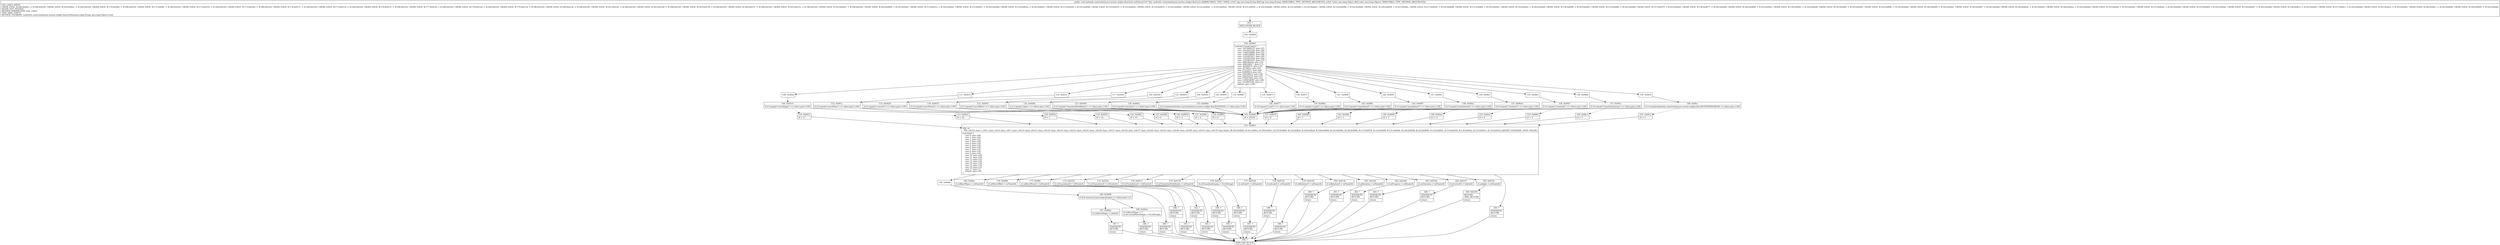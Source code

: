 digraph "CFG forandroidx.constraintlayout.motion.widget.KeyCycle.setValue(Ljava\/lang\/String;Ljava\/lang\/Object;)V" {
Node_103 [shape=record,label="{103\:\ ?|MTH_ENTER_BLOCK\l}"];
Node_105 [shape=record,label="{105\:\ 0x0000}"];
Node_106 [shape=record,label="{106\:\ 0x0005|switch(r3.hashCode()) \{\l    case \-1913008125: goto L97;\l    case \-1812823328: goto L94;\l    case \-1249320806: goto L91;\l    case \-1249320805: goto L88;\l    case \-1225497657: goto L85;\l    case \-1225497656: goto L82;\l    case \-1225497655: goto L79;\l    case \-908189618: goto L76;\l    case \-908189617: goto L73;\l    case \-40300674: goto L70;\l    case \-4379043: goto L67;\l    case 37232917: goto L64;\l    case 92909918: goto L61;\l    case 156108012: goto L58;\l    case 184161818: goto L55;\l    case 579057826: goto L52;\l    case 1530034690: goto L49;\l    case 1532805160: goto L3;\l    default: goto L100;\l\}\l}"];
Node_108 [shape=record,label="{108\:\ 0x000a}"];
Node_109 [shape=record,label="{109\:\ 0x0010|if (r3.equals(\"waveShape\") == false) goto L100\l}"];
Node_110 [shape=record,label="{110\:\ 0x0012|r0 = 17\l}"];
Node_163 [shape=record,label="{163\:\ 0x00d1|PHI: r0 \l  PHI: (r0v53 char) = (r0v1 char), (r0v4 char), (r0v7 char), (r0v10 char), (r0v13 char), (r0v16 char), (r0v19 char), (r0v22 char), (r0v25 char), (r0v28 char), (r0v31 char), (r0v34 char), (r0v37 char), (r0v40 char), (r0v43 char), (r0v46 char), (r0v49 char), (r0v52 char), (r0v76 char) binds: [B:162:0x00d0, B:161:0x00ce, B:158:0x00c3, B:155:0x00b9, B:152:0x00af, B:149:0x00a4, B:146:0x0099, B:143:0x008e, B:140:0x0084, B:137:0x0079, B:134:0x006f, B:131:0x0064, B:128:0x0058, B:125:0x004d, B:122:0x0041, B:119:0x0035, B:116:0x002a, B:113:0x001e, B:110:0x0012] A[DONT_GENERATE, DONT_INLINE]\l|switch(r0) \{\l    case 0: goto L46;\l    case 1: goto L44;\l    case 2: goto L42;\l    case 3: goto L40;\l    case 4: goto L38;\l    case 5: goto L36;\l    case 6: goto L34;\l    case 7: goto L32;\l    case 8: goto L30;\l    case 9: goto L28;\l    case 10: goto L26;\l    case 11: goto L24;\l    case 12: goto L22;\l    case 13: goto L20;\l    case 14: goto L18;\l    case 15: goto L16;\l    case 16: goto L14;\l    case 17: goto L7;\l    default: goto L48;\l\}\l}"];
Node_165 [shape=record,label="{165\:\ 0x00d6}"];
Node_166 [shape=record,label="{166\:\ 0x00d8|if ((r4 instanceof java.lang.Integer) == false) goto L12\l}"];
Node_167 [shape=record,label="{167\:\ 0x00da|r2.mWaveShape = toInt(r4)\l}"];
Node_187 [shape=record,label="{187\:\ ?|SYNTHETIC\lRETURN\l|return\l}"];
Node_104 [shape=record,label="{104\:\ ?|MTH_EXIT_BLOCK\l}"];
Node_168 [shape=record,label="{168\:\ 0x00e2|r2.mWaveShape = 7\lr2.mCustomWaveShape = r4.toString()\l}"];
Node_188 [shape=record,label="{188\:\ ?|SYNTHETIC\lRETURN\l|return\l}"];
Node_169 [shape=record,label="{169\:\ 0x00ec|r2.mWavePhase = toFloat(r4)\l}"];
Node_189 [shape=record,label="{189\:\ ?|SYNTHETIC\lRETURN\l|return\l}"];
Node_170 [shape=record,label="{170\:\ 0x00f4|r2.mWaveOffset = toFloat(r4)\l}"];
Node_190 [shape=record,label="{190\:\ ?|SYNTHETIC\lRETURN\l|return\l}"];
Node_171 [shape=record,label="{171\:\ 0x00fc|r2.mWavePeriod = toFloat(r4)\l}"];
Node_191 [shape=record,label="{191\:\ ?|SYNTHETIC\lRETURN\l|return\l}"];
Node_172 [shape=record,label="{172\:\ 0x0103|r2.mTranslationZ = toFloat(r4)\l}"];
Node_192 [shape=record,label="{192\:\ ?|SYNTHETIC\lRETURN\l|return\l}"];
Node_173 [shape=record,label="{173\:\ 0x010a|r2.mTranslationY = toFloat(r4)\l}"];
Node_193 [shape=record,label="{193\:\ ?|SYNTHETIC\lRETURN\l|return\l}"];
Node_174 [shape=record,label="{174\:\ 0x0111|r2.mTranslationX = toFloat(r4)\l}"];
Node_194 [shape=record,label="{194\:\ ?|SYNTHETIC\lRETURN\l|return\l}"];
Node_175 [shape=record,label="{175\:\ 0x0118|r2.mTransitionPathRotate = toFloat(r4)\l}"];
Node_195 [shape=record,label="{195\:\ ?|SYNTHETIC\lRETURN\l|return\l}"];
Node_176 [shape=record,label="{176\:\ 0x011f|r2.mTransitionEasing = r4.toString()\l}"];
Node_196 [shape=record,label="{196\:\ ?|SYNTHETIC\lRETURN\l|return\l}"];
Node_177 [shape=record,label="{177\:\ 0x0126|r2.mScaleY = toFloat(r4)\l}"];
Node_197 [shape=record,label="{197\:\ ?|SYNTHETIC\lRETURN\l|return\l}"];
Node_178 [shape=record,label="{178\:\ 0x012d|r2.mScaleX = toFloat(r4)\l}"];
Node_198 [shape=record,label="{198\:\ ?|SYNTHETIC\lRETURN\l|return\l}"];
Node_179 [shape=record,label="{179\:\ 0x0134|r2.mRotationY = toFloat(r4)\l}"];
Node_199 [shape=record,label="{199\:\ ?|SYNTHETIC\lRETURN\l|return\l}"];
Node_180 [shape=record,label="{180\:\ 0x013b|r2.mRotationX = toFloat(r4)\l}"];
Node_200 [shape=record,label="{200\:\ ?|SYNTHETIC\lRETURN\l|return\l}"];
Node_181 [shape=record,label="{181\:\ 0x0142|r2.mRotation = toFloat(r4)\l}"];
Node_201 [shape=record,label="{201\:\ ?|SYNTHETIC\lRETURN\l|return\l}"];
Node_182 [shape=record,label="{182\:\ 0x0149|r2.mProgress = toFloat(r4)\l}"];
Node_202 [shape=record,label="{202\:\ ?|SYNTHETIC\lRETURN\l|return\l}"];
Node_183 [shape=record,label="{183\:\ 0x0150|r2.mElevation = toFloat(r4)\l}"];
Node_203 [shape=record,label="{203\:\ ?|SYNTHETIC\lRETURN\l|return\l}"];
Node_184 [shape=record,label="{184\:\ 0x0157|r2.mCurveFit = toInt(r4)\l}"];
Node_204 [shape=record,label="{204\:\ ?|SYNTHETIC\lRETURN\l|return\l}"];
Node_185 [shape=record,label="{185\:\ 0x015e|r2.mAlpha = toFloat(r4)\l}"];
Node_186 [shape=record,label="{186\:\ 0x0165|RETURN\lORIG_RETURN\l|return\l}"];
Node_205 [shape=record,label="{205\:\ ?|SYNTHETIC\lRETURN\l|return\l}"];
Node_111 [shape=record,label="{111\:\ 0x0016}"];
Node_112 [shape=record,label="{112\:\ 0x001c|if (r3.equals(\"wavePhase\") == false) goto L100\l}"];
Node_113 [shape=record,label="{113\:\ 0x001e|r0 = 16\l}"];
Node_114 [shape=record,label="{114\:\ 0x0022}"];
Node_115 [shape=record,label="{115\:\ 0x0028|if (r3.equals(\"curveFit\") == false) goto L100\l}"];
Node_116 [shape=record,label="{116\:\ 0x002a|r0 = 1\l}"];
Node_117 [shape=record,label="{117\:\ 0x002d}"];
Node_118 [shape=record,label="{118\:\ 0x0033|if (r3.equals(\"wavePeriod\") == false) goto L100\l}"];
Node_119 [shape=record,label="{119\:\ 0x0035|r0 = 14\l}"];
Node_120 [shape=record,label="{120\:\ 0x0039}"];
Node_121 [shape=record,label="{121\:\ 0x003f|if (r3.equals(\"waveOffset\") == false) goto L100\l}"];
Node_122 [shape=record,label="{122\:\ 0x0041|r0 = 15\l}"];
Node_123 [shape=record,label="{123\:\ 0x0045}"];
Node_124 [shape=record,label="{124\:\ 0x004b|if (r3.equals(\"alpha\") == false) goto L100\l}"];
Node_125 [shape=record,label="{125\:\ 0x004d|r0 = 0\l}"];
Node_126 [shape=record,label="{126\:\ 0x0050}"];
Node_127 [shape=record,label="{127\:\ 0x0056|if (r3.equals(\"transitionPathRotate\") == false) goto L100\l}"];
Node_128 [shape=record,label="{128\:\ 0x0058|r0 = 'n'\l}"];
Node_129 [shape=record,label="{129\:\ 0x005c}"];
Node_130 [shape=record,label="{130\:\ 0x0062|if (r3.equals(\"elevation\") == false) goto L100\l}"];
Node_131 [shape=record,label="{131\:\ 0x0064|r0 = 2\l}"];
Node_132 [shape=record,label="{132\:\ 0x0067}"];
Node_133 [shape=record,label="{133\:\ 0x006d|if (r3.equals(androidx.constraintlayout.motion.widget.Key.ROTATION) == false) goto L100\l}"];
Node_134 [shape=record,label="{134\:\ 0x006f|r0 = 4\l}"];
Node_135 [shape=record,label="{135\:\ 0x0071}"];
Node_136 [shape=record,label="{136\:\ 0x0077|if (r3.equals(\"scaleY\") == false) goto L100\l}"];
Node_137 [shape=record,label="{137\:\ 0x0079|r0 = 'b'\l}"];
Node_138 [shape=record,label="{138\:\ 0x007c}"];
Node_139 [shape=record,label="{139\:\ 0x0082|if (r3.equals(\"scaleX\") == false) goto L100\l}"];
Node_140 [shape=record,label="{140\:\ 0x0084|r0 = 7\l}"];
Node_141 [shape=record,label="{141\:\ 0x0086}"];
Node_142 [shape=record,label="{142\:\ 0x008c|if (r3.equals(\"translationZ\") == false) goto L100\l}"];
Node_143 [shape=record,label="{143\:\ 0x008e|r0 = 'r'\l}"];
Node_144 [shape=record,label="{144\:\ 0x0091}"];
Node_145 [shape=record,label="{145\:\ 0x0097|if (r3.equals(\"translationY\") == false) goto L100\l}"];
Node_146 [shape=record,label="{146\:\ 0x0099|r0 = 'f'\l}"];
Node_147 [shape=record,label="{147\:\ 0x009c}"];
Node_148 [shape=record,label="{148\:\ 0x00a2|if (r3.equals(\"translationX\") == false) goto L100\l}"];
Node_149 [shape=record,label="{149\:\ 0x00a4|r0 = 11\l}"];
Node_150 [shape=record,label="{150\:\ 0x00a7}"];
Node_151 [shape=record,label="{151\:\ 0x00ad|if (r3.equals(\"rotationY\") == false) goto L100\l}"];
Node_152 [shape=record,label="{152\:\ 0x00af|r0 = 6\l}"];
Node_153 [shape=record,label="{153\:\ 0x00b1}"];
Node_154 [shape=record,label="{154\:\ 0x00b7|if (r3.equals(\"rotationX\") == false) goto L100\l}"];
Node_155 [shape=record,label="{155\:\ 0x00b9|r0 = 5\l}"];
Node_156 [shape=record,label="{156\:\ 0x00bb}"];
Node_157 [shape=record,label="{157\:\ 0x00c1|if (r3.equals(\"transitionEasing\") == false) goto L100\l}"];
Node_158 [shape=record,label="{158\:\ 0x00c3|r0 = 't'\l}"];
Node_159 [shape=record,label="{159\:\ 0x00c6}"];
Node_160 [shape=record,label="{160\:\ 0x00cc|if (r3.equals(androidx.constraintlayout.motion.widget.Key.MOTIONPROGRESS) == false) goto L100\l}"];
Node_161 [shape=record,label="{161\:\ 0x00ce|r0 = 3\l}"];
Node_162 [shape=record,label="{162\:\ 0x00d0|r0 = 65535\l}"];
MethodNode[shape=record,label="{public void androidx.constraintlayout.motion.widget.KeyCycle.setValue((r2v0 'this' androidx.constraintlayout.motion.widget.KeyCycle A[IMMUTABLE_TYPE, THIS]), (r3v0 'tag' java.lang.String A[D('tag' java.lang.String), IMMUTABLE_TYPE, METHOD_ARGUMENT]), (r4v0 'value' java.lang.Object A[D('value' java.lang.Object), IMMUTABLE_TYPE, METHOD_ARGUMENT]))  | USE_LINES_HINTS\lCROSS_EDGE: B:168:0x00e2 \-\> B:186:0x0165, CROSS_EDGE: B:169:0x00ec \-\> B:186:0x0165, CROSS_EDGE: B:170:0x00f4 \-\> B:186:0x0165, CROSS_EDGE: B:171:0x00fc \-\> B:186:0x0165, CROSS_EDGE: B:172:0x0103 \-\> B:186:0x0165, CROSS_EDGE: B:173:0x010a \-\> B:186:0x0165, CROSS_EDGE: B:174:0x0111 \-\> B:186:0x0165, CROSS_EDGE: B:175:0x0118 \-\> B:186:0x0165, CROSS_EDGE: B:176:0x011f \-\> B:186:0x0165, CROSS_EDGE: B:177:0x0126 \-\> B:186:0x0165, CROSS_EDGE: B:178:0x012d \-\> B:186:0x0165, CROSS_EDGE: B:179:0x0134 \-\> B:186:0x0165, CROSS_EDGE: B:180:0x013b \-\> B:186:0x0165, CROSS_EDGE: B:181:0x0142 \-\> B:186:0x0165, CROSS_EDGE: B:182:0x0149 \-\> B:186:0x0165, CROSS_EDGE: B:183:0x0150 \-\> B:186:0x0165, CROSS_EDGE: B:184:0x0157 \-\> B:186:0x0165, CROSS_EDGE: B:185:0x015e \-\> B:186:0x0165, CROSS_EDGE: B:163:0x00d1 \-\> B:186:0x0165, CROSS_EDGE: B:162:0x00d0 \-\> B:163:0x00d1, CROSS_EDGE: B:113:0x001e \-\> B:163:0x00d1, CROSS_EDGE: B:112:0x001c \-\> B:162:0x00d0, CROSS_EDGE: B:116:0x002a \-\> B:163:0x00d1, CROSS_EDGE: B:115:0x0028 \-\> B:162:0x00d0, CROSS_EDGE: B:119:0x0035 \-\> B:163:0x00d1, CROSS_EDGE: B:118:0x0033 \-\> B:162:0x00d0, CROSS_EDGE: B:122:0x0041 \-\> B:163:0x00d1, CROSS_EDGE: B:121:0x003f \-\> B:162:0x00d0, CROSS_EDGE: B:125:0x004d \-\> B:163:0x00d1, CROSS_EDGE: B:124:0x004b \-\> B:162:0x00d0, CROSS_EDGE: B:128:0x0058 \-\> B:163:0x00d1, CROSS_EDGE: B:127:0x0056 \-\> B:162:0x00d0, CROSS_EDGE: B:131:0x0064 \-\> B:163:0x00d1, CROSS_EDGE: B:130:0x0062 \-\> B:162:0x00d0, CROSS_EDGE: B:134:0x006f \-\> B:163:0x00d1, CROSS_EDGE: B:133:0x006d \-\> B:162:0x00d0, CROSS_EDGE: B:137:0x0079 \-\> B:163:0x00d1, CROSS_EDGE: B:136:0x0077 \-\> B:162:0x00d0, CROSS_EDGE: B:140:0x0084 \-\> B:163:0x00d1, CROSS_EDGE: B:139:0x0082 \-\> B:162:0x00d0, CROSS_EDGE: B:143:0x008e \-\> B:163:0x00d1, CROSS_EDGE: B:142:0x008c \-\> B:162:0x00d0, CROSS_EDGE: B:146:0x0099 \-\> B:163:0x00d1, CROSS_EDGE: B:145:0x0097 \-\> B:162:0x00d0, CROSS_EDGE: B:149:0x00a4 \-\> B:163:0x00d1, CROSS_EDGE: B:148:0x00a2 \-\> B:162:0x00d0, CROSS_EDGE: B:152:0x00af \-\> B:163:0x00d1, CROSS_EDGE: B:151:0x00ad \-\> B:162:0x00d0, CROSS_EDGE: B:155:0x00b9 \-\> B:163:0x00d1, CROSS_EDGE: B:154:0x00b7 \-\> B:162:0x00d0, CROSS_EDGE: B:158:0x00c3 \-\> B:163:0x00d1, CROSS_EDGE: B:157:0x00c1 \-\> B:162:0x00d0, CROSS_EDGE: B:161:0x00ce \-\> B:163:0x00d1, CROSS_EDGE: B:160:0x00cc \-\> B:162:0x00d0, CROSS_EDGE: B:106:0x0005 \-\> B:162:0x00d0\lINLINE_NOT_NEEDED\lMETHOD_PARAMETERS: [tag, value]\lTYPE_VARS: EMPTY\lMETHOD_OVERRIDE: [androidx.constraintlayout.motion.widget.Key.setValue(java.lang.String, java.lang.Object):void]\l}"];
MethodNode -> Node_103;Node_103 -> Node_105;
Node_105 -> Node_106;
Node_106 -> Node_108;
Node_106 -> Node_111;
Node_106 -> Node_114;
Node_106 -> Node_117;
Node_106 -> Node_120;
Node_106 -> Node_123;
Node_106 -> Node_126;
Node_106 -> Node_129;
Node_106 -> Node_132;
Node_106 -> Node_135;
Node_106 -> Node_138;
Node_106 -> Node_141;
Node_106 -> Node_144;
Node_106 -> Node_147;
Node_106 -> Node_150;
Node_106 -> Node_153;
Node_106 -> Node_156;
Node_106 -> Node_159;
Node_106 -> Node_162;
Node_108 -> Node_109;
Node_109 -> Node_110[style=dashed];
Node_109 -> Node_162;
Node_110 -> Node_163;
Node_163 -> Node_165;
Node_163 -> Node_169;
Node_163 -> Node_170;
Node_163 -> Node_171;
Node_163 -> Node_172;
Node_163 -> Node_173;
Node_163 -> Node_174;
Node_163 -> Node_175;
Node_163 -> Node_176;
Node_163 -> Node_177;
Node_163 -> Node_178;
Node_163 -> Node_179;
Node_163 -> Node_180;
Node_163 -> Node_181;
Node_163 -> Node_182;
Node_163 -> Node_183;
Node_163 -> Node_184;
Node_163 -> Node_185;
Node_163 -> Node_205;
Node_165 -> Node_166;
Node_166 -> Node_167[style=dashed];
Node_166 -> Node_168;
Node_167 -> Node_187;
Node_187 -> Node_104;
Node_168 -> Node_188;
Node_188 -> Node_104;
Node_169 -> Node_189;
Node_189 -> Node_104;
Node_170 -> Node_190;
Node_190 -> Node_104;
Node_171 -> Node_191;
Node_191 -> Node_104;
Node_172 -> Node_192;
Node_192 -> Node_104;
Node_173 -> Node_193;
Node_193 -> Node_104;
Node_174 -> Node_194;
Node_194 -> Node_104;
Node_175 -> Node_195;
Node_195 -> Node_104;
Node_176 -> Node_196;
Node_196 -> Node_104;
Node_177 -> Node_197;
Node_197 -> Node_104;
Node_178 -> Node_198;
Node_198 -> Node_104;
Node_179 -> Node_199;
Node_199 -> Node_104;
Node_180 -> Node_200;
Node_200 -> Node_104;
Node_181 -> Node_201;
Node_201 -> Node_104;
Node_182 -> Node_202;
Node_202 -> Node_104;
Node_183 -> Node_203;
Node_203 -> Node_104;
Node_184 -> Node_204;
Node_204 -> Node_104;
Node_185 -> Node_186;
Node_186 -> Node_104;
Node_205 -> Node_104;
Node_111 -> Node_112;
Node_112 -> Node_113[style=dashed];
Node_112 -> Node_162;
Node_113 -> Node_163;
Node_114 -> Node_115;
Node_115 -> Node_116[style=dashed];
Node_115 -> Node_162;
Node_116 -> Node_163;
Node_117 -> Node_118;
Node_118 -> Node_119[style=dashed];
Node_118 -> Node_162;
Node_119 -> Node_163;
Node_120 -> Node_121;
Node_121 -> Node_122[style=dashed];
Node_121 -> Node_162;
Node_122 -> Node_163;
Node_123 -> Node_124;
Node_124 -> Node_125[style=dashed];
Node_124 -> Node_162;
Node_125 -> Node_163;
Node_126 -> Node_127;
Node_127 -> Node_128[style=dashed];
Node_127 -> Node_162;
Node_128 -> Node_163;
Node_129 -> Node_130;
Node_130 -> Node_131[style=dashed];
Node_130 -> Node_162;
Node_131 -> Node_163;
Node_132 -> Node_133;
Node_133 -> Node_134[style=dashed];
Node_133 -> Node_162;
Node_134 -> Node_163;
Node_135 -> Node_136;
Node_136 -> Node_137[style=dashed];
Node_136 -> Node_162;
Node_137 -> Node_163;
Node_138 -> Node_139;
Node_139 -> Node_140[style=dashed];
Node_139 -> Node_162;
Node_140 -> Node_163;
Node_141 -> Node_142;
Node_142 -> Node_143[style=dashed];
Node_142 -> Node_162;
Node_143 -> Node_163;
Node_144 -> Node_145;
Node_145 -> Node_146[style=dashed];
Node_145 -> Node_162;
Node_146 -> Node_163;
Node_147 -> Node_148;
Node_148 -> Node_149[style=dashed];
Node_148 -> Node_162;
Node_149 -> Node_163;
Node_150 -> Node_151;
Node_151 -> Node_152[style=dashed];
Node_151 -> Node_162;
Node_152 -> Node_163;
Node_153 -> Node_154;
Node_154 -> Node_155[style=dashed];
Node_154 -> Node_162;
Node_155 -> Node_163;
Node_156 -> Node_157;
Node_157 -> Node_158[style=dashed];
Node_157 -> Node_162;
Node_158 -> Node_163;
Node_159 -> Node_160;
Node_160 -> Node_161[style=dashed];
Node_160 -> Node_162;
Node_161 -> Node_163;
Node_162 -> Node_163;
}

